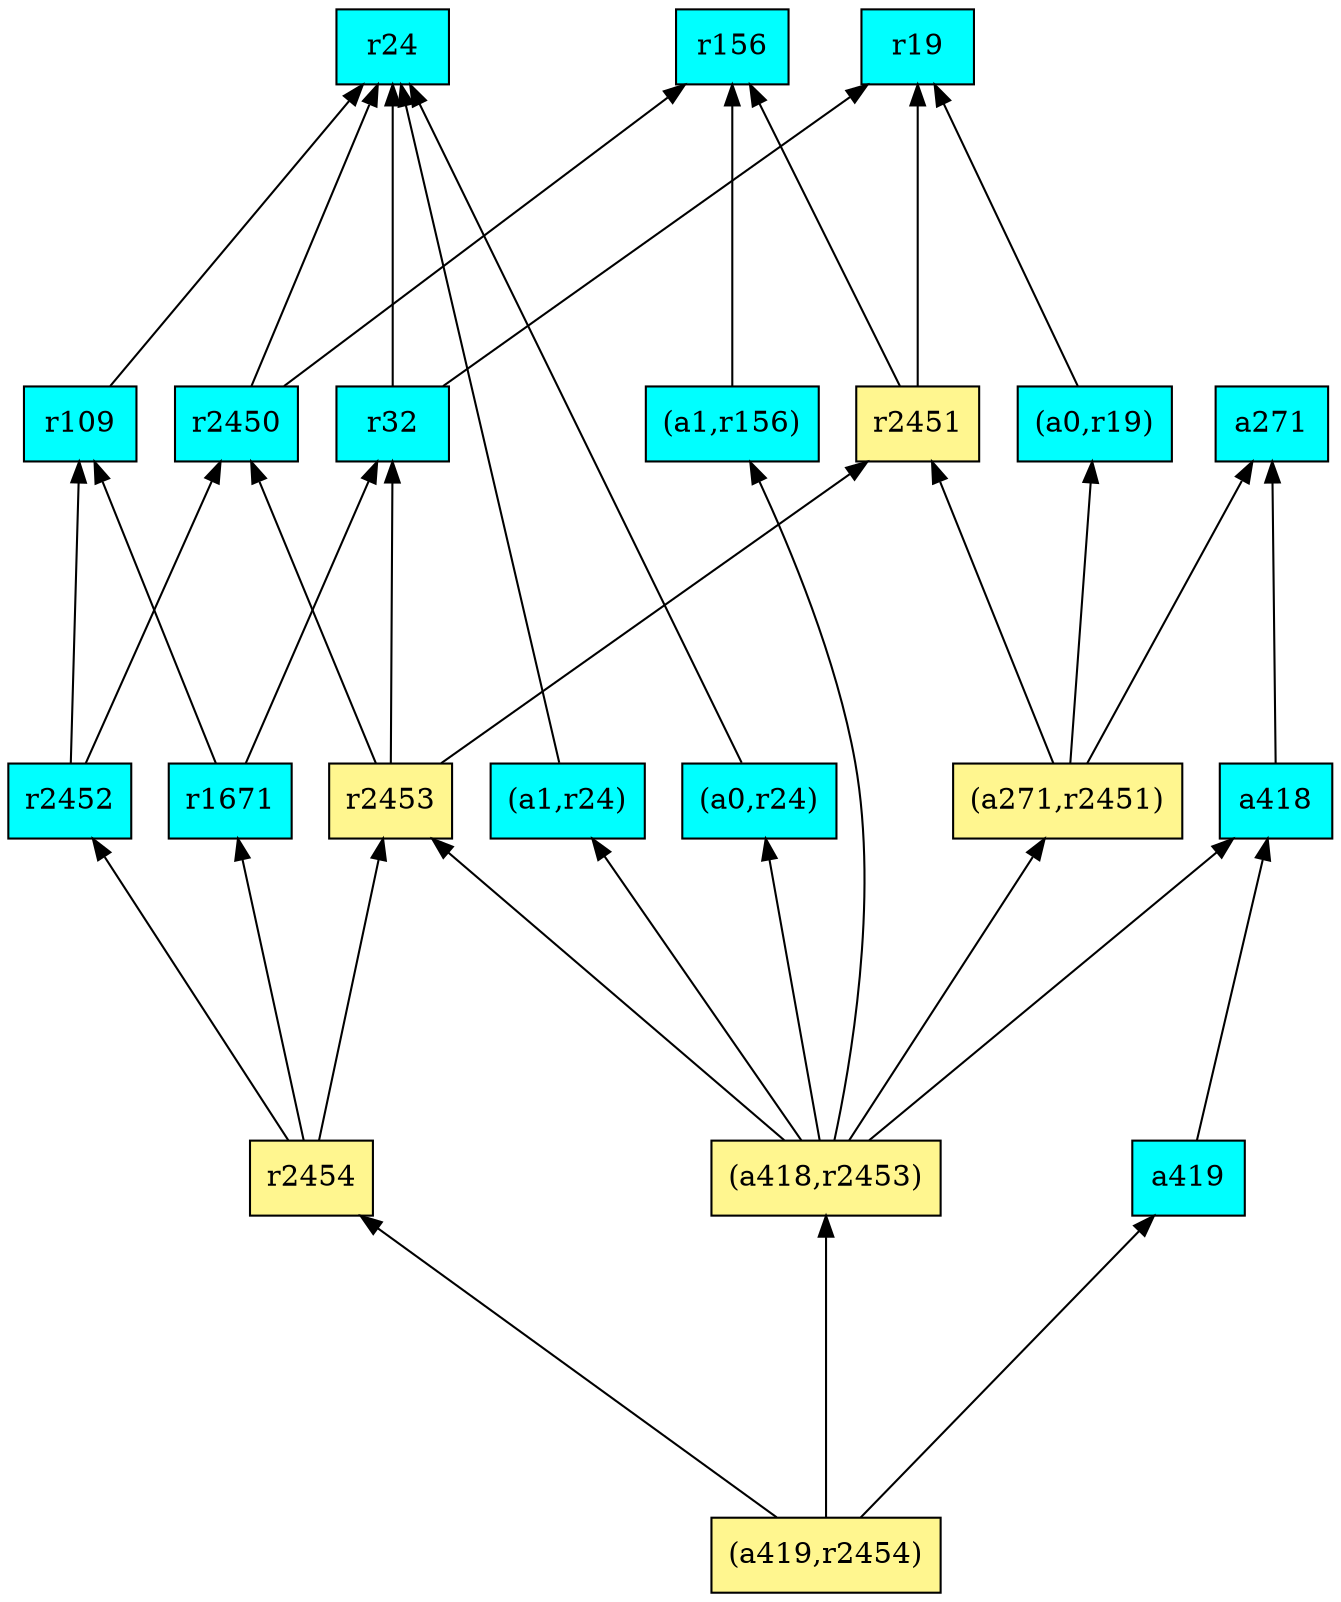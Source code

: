 digraph G {
rankdir=BT;ranksep="2.0";
"r2453" [shape=record,fillcolor=khaki1,style=filled,label="{r2453}"];
"r2451" [shape=record,fillcolor=khaki1,style=filled,label="{r2451}"];
"r2454" [shape=record,fillcolor=khaki1,style=filled,label="{r2454}"];
"(a1,r156)" [shape=record,fillcolor=cyan,style=filled,label="{(a1,r156)}"];
"r2450" [shape=record,fillcolor=cyan,style=filled,label="{r2450}"];
"r32" [shape=record,fillcolor=cyan,style=filled,label="{r32}"];
"(a271,r2451)" [shape=record,fillcolor=khaki1,style=filled,label="{(a271,r2451)}"];
"a419" [shape=record,fillcolor=cyan,style=filled,label="{a419}"];
"a271" [shape=record,fillcolor=cyan,style=filled,label="{a271}"];
"(a0,r19)" [shape=record,fillcolor=cyan,style=filled,label="{(a0,r19)}"];
"(a1,r24)" [shape=record,fillcolor=cyan,style=filled,label="{(a1,r24)}"];
"(a419,r2454)" [shape=record,fillcolor=khaki1,style=filled,label="{(a419,r2454)}"];
"r1671" [shape=record,fillcolor=cyan,style=filled,label="{r1671}"];
"r19" [shape=record,fillcolor=cyan,style=filled,label="{r19}"];
"r24" [shape=record,fillcolor=cyan,style=filled,label="{r24}"];
"(a0,r24)" [shape=record,fillcolor=cyan,style=filled,label="{(a0,r24)}"];
"(a418,r2453)" [shape=record,fillcolor=khaki1,style=filled,label="{(a418,r2453)}"];
"r109" [shape=record,fillcolor=cyan,style=filled,label="{r109}"];
"r156" [shape=record,fillcolor=cyan,style=filled,label="{r156}"];
"r2452" [shape=record,fillcolor=cyan,style=filled,label="{r2452}"];
"a418" [shape=record,fillcolor=cyan,style=filled,label="{a418}"];
"r2453" -> "r2451"
"r2453" -> "r2450"
"r2453" -> "r32"
"r2451" -> "r19"
"r2451" -> "r156"
"r2454" -> "r2453"
"r2454" -> "r1671"
"r2454" -> "r2452"
"(a1,r156)" -> "r156"
"r2450" -> "r24"
"r2450" -> "r156"
"r32" -> "r24"
"r32" -> "r19"
"(a271,r2451)" -> "a271"
"(a271,r2451)" -> "r2451"
"(a271,r2451)" -> "(a0,r19)"
"a419" -> "a418"
"(a0,r19)" -> "r19"
"(a1,r24)" -> "r24"
"(a419,r2454)" -> "a419"
"(a419,r2454)" -> "r2454"
"(a419,r2454)" -> "(a418,r2453)"
"r1671" -> "r109"
"r1671" -> "r32"
"(a0,r24)" -> "r24"
"(a418,r2453)" -> "(a1,r24)"
"(a418,r2453)" -> "r2453"
"(a418,r2453)" -> "(a0,r24)"
"(a418,r2453)" -> "(a1,r156)"
"(a418,r2453)" -> "a418"
"(a418,r2453)" -> "(a271,r2451)"
"r109" -> "r24"
"r2452" -> "r109"
"r2452" -> "r2450"
"a418" -> "a271"
}